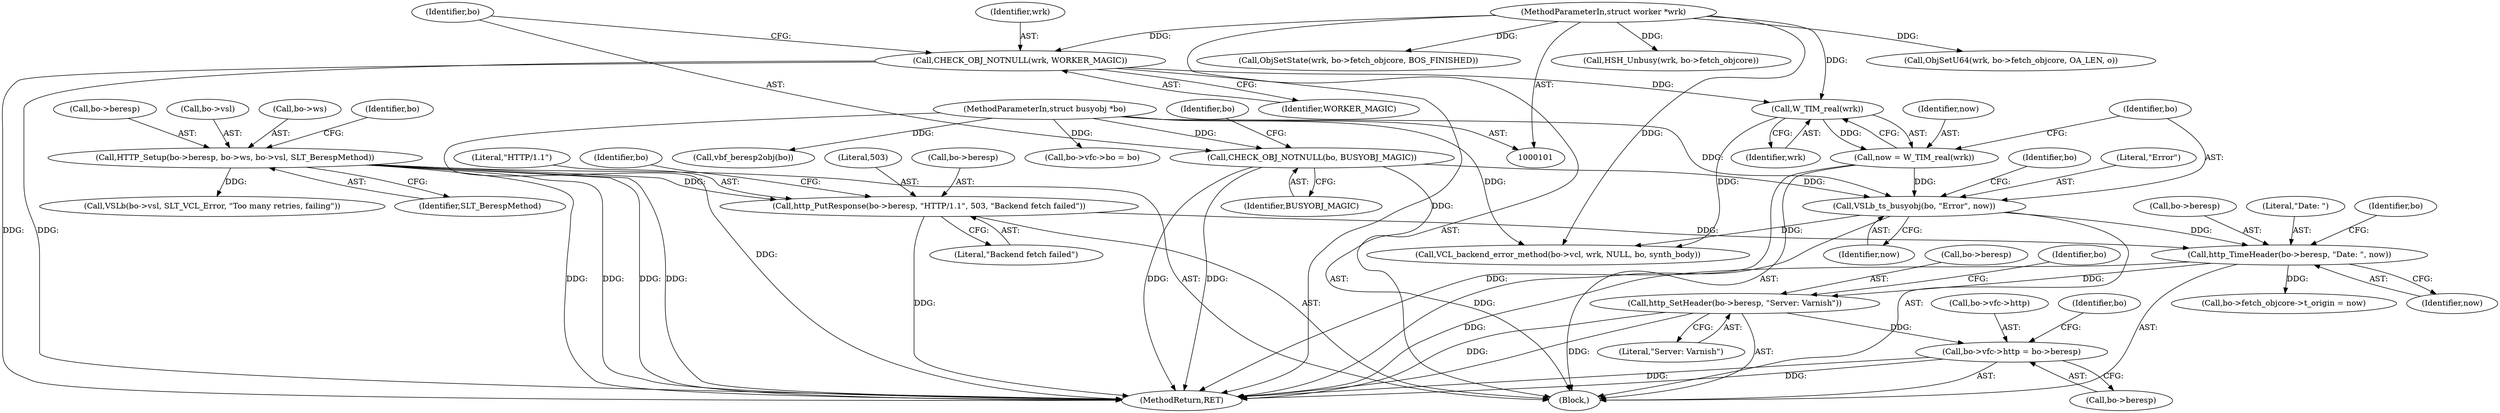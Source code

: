 digraph "0_varnish-cache_176f8a075a963ffbfa56f1c460c15f6a1a6af5a7@pointer" {
"1000191" [label="(Call,http_SetHeader(bo->beresp, \"Server: Varnish\"))"];
"1000185" [label="(Call,http_TimeHeader(bo->beresp, \"Date: \", now))"];
"1000178" [label="(Call,http_PutResponse(bo->beresp, \"HTTP/1.1\", 503, \"Backend fetch failed\"))"];
"1000167" [label="(Call,HTTP_Setup(bo->beresp, bo->ws, bo->vsl, SLT_BerespMethod))"];
"1000146" [label="(Call,VSLb_ts_busyobj(bo, \"Error\", now))"];
"1000114" [label="(Call,CHECK_OBJ_NOTNULL(bo, BUSYOBJ_MAGIC))"];
"1000103" [label="(MethodParameterIn,struct busyobj *bo)"];
"1000142" [label="(Call,now = W_TIM_real(wrk))"];
"1000144" [label="(Call,W_TIM_real(wrk))"];
"1000111" [label="(Call,CHECK_OBJ_NOTNULL(wrk, WORKER_MAGIC))"];
"1000102" [label="(MethodParameterIn,struct worker *wrk)"];
"1000353" [label="(Call,bo->vfc->http = bo->beresp)"];
"1000116" [label="(Identifier,BUSYOBJ_MAGIC)"];
"1000143" [label="(Identifier,now)"];
"1000190" [label="(Identifier,now)"];
"1000177" [label="(Identifier,SLT_BerespMethod)"];
"1000440" [label="(Call,ObjSetU64(wrk, bo->fetch_objcore, OA_LEN, o))"];
"1000192" [label="(Call,bo->beresp)"];
"1000455" [label="(Call,ObjSetState(wrk, bo->fetch_objcore, BOS_FINISHED))"];
"1000114" [label="(Call,CHECK_OBJ_NOTNULL(bo, BUSYOBJ_MAGIC))"];
"1000359" [label="(Call,bo->beresp)"];
"1000372" [label="(Call,vbf_beresp2obj(bo))"];
"1000168" [label="(Call,bo->beresp)"];
"1000186" [label="(Call,bo->beresp)"];
"1000184" [label="(Literal,\"Backend fetch failed\")"];
"1000463" [label="(MethodReturn,RET)"];
"1000195" [label="(Literal,\"Server: Varnish\")"];
"1000264" [label="(Call,VCL_backend_error_method(bo->vcl, wrk, NULL, bo, synth_body))"];
"1000314" [label="(Call,VSLb(bo->vsl, SLT_VCL_Error, \"Too many retries, failing\"))"];
"1000155" [label="(Identifier,bo)"];
"1000115" [label="(Identifier,bo)"];
"1000354" [label="(Call,bo->vfc->http)"];
"1000182" [label="(Literal,\"HTTP/1.1\")"];
"1000174" [label="(Call,bo->vsl)"];
"1000119" [label="(Identifier,bo)"];
"1000191" [label="(Call,http_SetHeader(bo->beresp, \"Server: Varnish\"))"];
"1000142" [label="(Call,now = W_TIM_real(wrk))"];
"1000187" [label="(Identifier,bo)"];
"1000145" [label="(Identifier,wrk)"];
"1000171" [label="(Call,bo->ws)"];
"1000183" [label="(Literal,503)"];
"1000178" [label="(Call,http_PutResponse(bo->beresp, \"HTTP/1.1\", 503, \"Backend fetch failed\"))"];
"1000144" [label="(Call,W_TIM_real(wrk))"];
"1000328" [label="(Call,bo->vfc->bo = bo)"];
"1000189" [label="(Literal,\"Date: \")"];
"1000103" [label="(MethodParameterIn,struct busyobj *bo)"];
"1000146" [label="(Call,VSLb_ts_busyobj(bo, \"Error\", now))"];
"1000112" [label="(Identifier,wrk)"];
"1000111" [label="(Call,CHECK_OBJ_NOTNULL(wrk, WORKER_MAGIC))"];
"1000196" [label="(Call,bo->fetch_objcore->t_origin = now)"];
"1000148" [label="(Literal,\"Error\")"];
"1000180" [label="(Identifier,bo)"];
"1000149" [label="(Identifier,now)"];
"1000102" [label="(MethodParameterIn,struct worker *wrk)"];
"1000113" [label="(Identifier,WORKER_MAGIC)"];
"1000450" [label="(Call,HSH_Unbusy(wrk, bo->fetch_objcore))"];
"1000365" [label="(Identifier,bo)"];
"1000353" [label="(Call,bo->vfc->http = bo->beresp)"];
"1000179" [label="(Call,bo->beresp)"];
"1000147" [label="(Identifier,bo)"];
"1000193" [label="(Identifier,bo)"];
"1000167" [label="(Call,HTTP_Setup(bo->beresp, bo->ws, bo->vsl, SLT_BerespMethod))"];
"1000104" [label="(Block,)"];
"1000185" [label="(Call,http_TimeHeader(bo->beresp, \"Date: \", now))"];
"1000199" [label="(Identifier,bo)"];
"1000191" -> "1000104"  [label="AST: "];
"1000191" -> "1000195"  [label="CFG: "];
"1000192" -> "1000191"  [label="AST: "];
"1000195" -> "1000191"  [label="AST: "];
"1000199" -> "1000191"  [label="CFG: "];
"1000191" -> "1000463"  [label="DDG: "];
"1000191" -> "1000463"  [label="DDG: "];
"1000185" -> "1000191"  [label="DDG: "];
"1000191" -> "1000353"  [label="DDG: "];
"1000185" -> "1000104"  [label="AST: "];
"1000185" -> "1000190"  [label="CFG: "];
"1000186" -> "1000185"  [label="AST: "];
"1000189" -> "1000185"  [label="AST: "];
"1000190" -> "1000185"  [label="AST: "];
"1000193" -> "1000185"  [label="CFG: "];
"1000185" -> "1000463"  [label="DDG: "];
"1000178" -> "1000185"  [label="DDG: "];
"1000146" -> "1000185"  [label="DDG: "];
"1000185" -> "1000196"  [label="DDG: "];
"1000178" -> "1000104"  [label="AST: "];
"1000178" -> "1000184"  [label="CFG: "];
"1000179" -> "1000178"  [label="AST: "];
"1000182" -> "1000178"  [label="AST: "];
"1000183" -> "1000178"  [label="AST: "];
"1000184" -> "1000178"  [label="AST: "];
"1000187" -> "1000178"  [label="CFG: "];
"1000178" -> "1000463"  [label="DDG: "];
"1000167" -> "1000178"  [label="DDG: "];
"1000167" -> "1000104"  [label="AST: "];
"1000167" -> "1000177"  [label="CFG: "];
"1000168" -> "1000167"  [label="AST: "];
"1000171" -> "1000167"  [label="AST: "];
"1000174" -> "1000167"  [label="AST: "];
"1000177" -> "1000167"  [label="AST: "];
"1000180" -> "1000167"  [label="CFG: "];
"1000167" -> "1000463"  [label="DDG: "];
"1000167" -> "1000463"  [label="DDG: "];
"1000167" -> "1000463"  [label="DDG: "];
"1000167" -> "1000463"  [label="DDG: "];
"1000167" -> "1000314"  [label="DDG: "];
"1000146" -> "1000104"  [label="AST: "];
"1000146" -> "1000149"  [label="CFG: "];
"1000147" -> "1000146"  [label="AST: "];
"1000148" -> "1000146"  [label="AST: "];
"1000149" -> "1000146"  [label="AST: "];
"1000155" -> "1000146"  [label="CFG: "];
"1000146" -> "1000463"  [label="DDG: "];
"1000114" -> "1000146"  [label="DDG: "];
"1000103" -> "1000146"  [label="DDG: "];
"1000142" -> "1000146"  [label="DDG: "];
"1000146" -> "1000264"  [label="DDG: "];
"1000114" -> "1000104"  [label="AST: "];
"1000114" -> "1000116"  [label="CFG: "];
"1000115" -> "1000114"  [label="AST: "];
"1000116" -> "1000114"  [label="AST: "];
"1000119" -> "1000114"  [label="CFG: "];
"1000114" -> "1000463"  [label="DDG: "];
"1000114" -> "1000463"  [label="DDG: "];
"1000103" -> "1000114"  [label="DDG: "];
"1000103" -> "1000101"  [label="AST: "];
"1000103" -> "1000463"  [label="DDG: "];
"1000103" -> "1000264"  [label="DDG: "];
"1000103" -> "1000328"  [label="DDG: "];
"1000103" -> "1000372"  [label="DDG: "];
"1000142" -> "1000104"  [label="AST: "];
"1000142" -> "1000144"  [label="CFG: "];
"1000143" -> "1000142"  [label="AST: "];
"1000144" -> "1000142"  [label="AST: "];
"1000147" -> "1000142"  [label="CFG: "];
"1000142" -> "1000463"  [label="DDG: "];
"1000144" -> "1000142"  [label="DDG: "];
"1000144" -> "1000145"  [label="CFG: "];
"1000145" -> "1000144"  [label="AST: "];
"1000111" -> "1000144"  [label="DDG: "];
"1000102" -> "1000144"  [label="DDG: "];
"1000144" -> "1000264"  [label="DDG: "];
"1000111" -> "1000104"  [label="AST: "];
"1000111" -> "1000113"  [label="CFG: "];
"1000112" -> "1000111"  [label="AST: "];
"1000113" -> "1000111"  [label="AST: "];
"1000115" -> "1000111"  [label="CFG: "];
"1000111" -> "1000463"  [label="DDG: "];
"1000111" -> "1000463"  [label="DDG: "];
"1000102" -> "1000111"  [label="DDG: "];
"1000102" -> "1000101"  [label="AST: "];
"1000102" -> "1000463"  [label="DDG: "];
"1000102" -> "1000264"  [label="DDG: "];
"1000102" -> "1000440"  [label="DDG: "];
"1000102" -> "1000450"  [label="DDG: "];
"1000102" -> "1000455"  [label="DDG: "];
"1000353" -> "1000104"  [label="AST: "];
"1000353" -> "1000359"  [label="CFG: "];
"1000354" -> "1000353"  [label="AST: "];
"1000359" -> "1000353"  [label="AST: "];
"1000365" -> "1000353"  [label="CFG: "];
"1000353" -> "1000463"  [label="DDG: "];
"1000353" -> "1000463"  [label="DDG: "];
}
